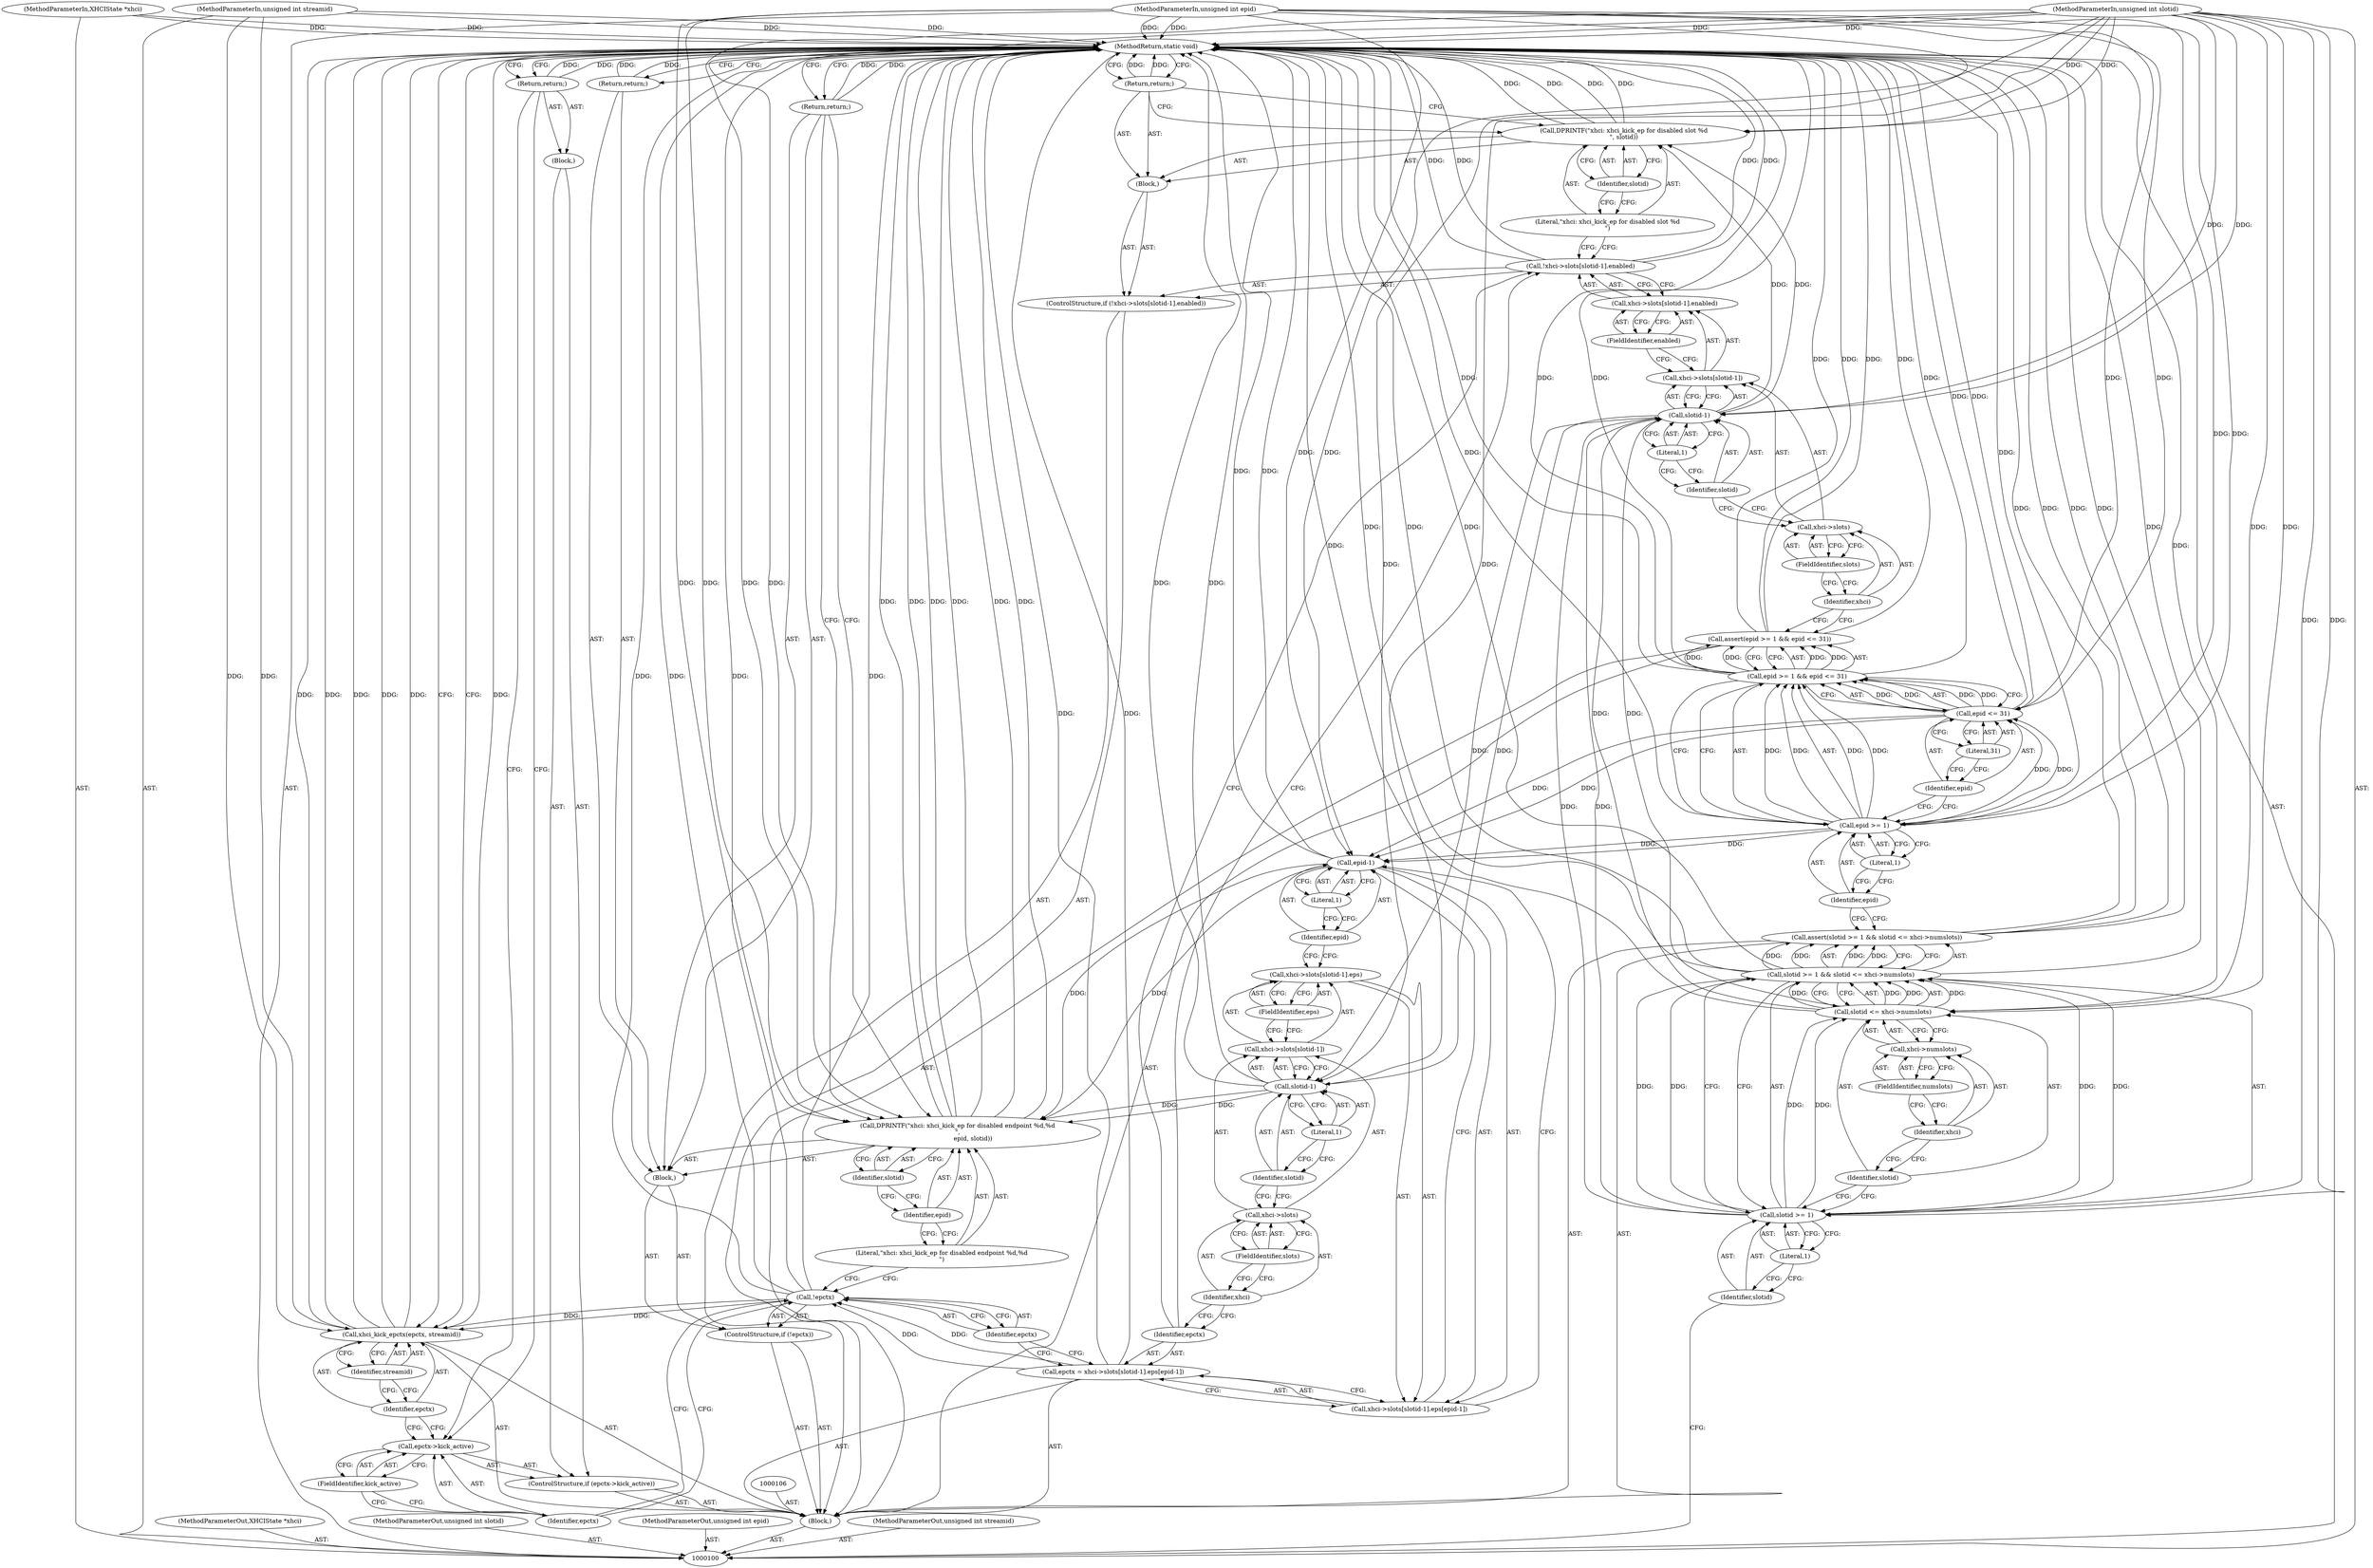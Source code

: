 digraph "0_qemu_96d87bdda3919bb16f754b3d3fd1227e1f38f13c" {
"1000175" [label="(MethodReturn,static void)"];
"1000101" [label="(MethodParameterIn,XHCIState *xhci)"];
"1000243" [label="(MethodParameterOut,XHCIState *xhci)"];
"1000102" [label="(MethodParameterIn,unsigned int slotid)"];
"1000244" [label="(MethodParameterOut,unsigned int slotid)"];
"1000138" [label="(Literal,\"xhci: xhci_kick_ep for disabled slot %d\n\")"];
"1000139" [label="(Identifier,slotid)"];
"1000137" [label="(Call,DPRINTF(\"xhci: xhci_kick_ep for disabled slot %d\n\", slotid))"];
"1000140" [label="(Return,return;)"];
"1000143" [label="(Call,xhci->slots[slotid-1].eps[epid-1])"];
"1000144" [label="(Call,xhci->slots[slotid-1].eps)"];
"1000145" [label="(Call,xhci->slots[slotid-1])"];
"1000146" [label="(Call,xhci->slots)"];
"1000147" [label="(Identifier,xhci)"];
"1000148" [label="(FieldIdentifier,slots)"];
"1000149" [label="(Call,slotid-1)"];
"1000150" [label="(Identifier,slotid)"];
"1000151" [label="(Literal,1)"];
"1000152" [label="(FieldIdentifier,eps)"];
"1000153" [label="(Call,epid-1)"];
"1000154" [label="(Identifier,epid)"];
"1000141" [label="(Call,epctx = xhci->slots[slotid-1].eps[epid-1])"];
"1000142" [label="(Identifier,epctx)"];
"1000155" [label="(Literal,1)"];
"1000159" [label="(Block,)"];
"1000156" [label="(ControlStructure,if (!epctx))"];
"1000157" [label="(Call,!epctx)"];
"1000158" [label="(Identifier,epctx)"];
"1000161" [label="(Literal,\"xhci: xhci_kick_ep for disabled endpoint %d,%d\n\")"];
"1000160" [label="(Call,DPRINTF(\"xhci: xhci_kick_ep for disabled endpoint %d,%d\n\",\n                epid, slotid))"];
"1000162" [label="(Identifier,epid)"];
"1000163" [label="(Identifier,slotid)"];
"1000164" [label="(Return,return;)"];
"1000165" [label="(Return,return;)"];
"1000103" [label="(MethodParameterIn,unsigned int epid)"];
"1000245" [label="(MethodParameterOut,unsigned int epid)"];
"1000104" [label="(MethodParameterIn,unsigned int streamid)"];
"1000246" [label="(MethodParameterOut,unsigned int streamid)"];
"1000169" [label="(FieldIdentifier,kick_active)"];
"1000170" [label="(Block,)"];
"1000166" [label="(ControlStructure,if (epctx->kick_active))"];
"1000167" [label="(Call,epctx->kick_active)"];
"1000168" [label="(Identifier,epctx)"];
"1000171" [label="(Return,return;)"];
"1000173" [label="(Identifier,epctx)"];
"1000174" [label="(Identifier,streamid)"];
"1000172" [label="(Call,xhci_kick_epctx(epctx, streamid))"];
"1000105" [label="(Block,)"];
"1000108" [label="(Call,slotid >= 1 && slotid <= xhci->numslots)"];
"1000109" [label="(Call,slotid >= 1)"];
"1000110" [label="(Identifier,slotid)"];
"1000111" [label="(Literal,1)"];
"1000112" [label="(Call,slotid <= xhci->numslots)"];
"1000113" [label="(Identifier,slotid)"];
"1000114" [label="(Call,xhci->numslots)"];
"1000115" [label="(Identifier,xhci)"];
"1000107" [label="(Call,assert(slotid >= 1 && slotid <= xhci->numslots))"];
"1000116" [label="(FieldIdentifier,numslots)"];
"1000118" [label="(Call,epid >= 1 && epid <= 31)"];
"1000119" [label="(Call,epid >= 1)"];
"1000120" [label="(Identifier,epid)"];
"1000121" [label="(Literal,1)"];
"1000122" [label="(Call,epid <= 31)"];
"1000123" [label="(Identifier,epid)"];
"1000124" [label="(Literal,31)"];
"1000117" [label="(Call,assert(epid >= 1 && epid <= 31))"];
"1000131" [label="(FieldIdentifier,slots)"];
"1000132" [label="(Call,slotid-1)"];
"1000133" [label="(Identifier,slotid)"];
"1000134" [label="(Literal,1)"];
"1000135" [label="(FieldIdentifier,enabled)"];
"1000125" [label="(ControlStructure,if (!xhci->slots[slotid-1].enabled))"];
"1000136" [label="(Block,)"];
"1000126" [label="(Call,!xhci->slots[slotid-1].enabled)"];
"1000127" [label="(Call,xhci->slots[slotid-1].enabled)"];
"1000128" [label="(Call,xhci->slots[slotid-1])"];
"1000129" [label="(Call,xhci->slots)"];
"1000130" [label="(Identifier,xhci)"];
"1000175" -> "1000100"  [label="AST: "];
"1000175" -> "1000140"  [label="CFG: "];
"1000175" -> "1000164"  [label="CFG: "];
"1000175" -> "1000165"  [label="CFG: "];
"1000175" -> "1000171"  [label="CFG: "];
"1000175" -> "1000172"  [label="CFG: "];
"1000165" -> "1000175"  [label="DDG: "];
"1000140" -> "1000175"  [label="DDG: "];
"1000117" -> "1000175"  [label="DDG: "];
"1000117" -> "1000175"  [label="DDG: "];
"1000126" -> "1000175"  [label="DDG: "];
"1000126" -> "1000175"  [label="DDG: "];
"1000172" -> "1000175"  [label="DDG: "];
"1000172" -> "1000175"  [label="DDG: "];
"1000172" -> "1000175"  [label="DDG: "];
"1000107" -> "1000175"  [label="DDG: "];
"1000107" -> "1000175"  [label="DDG: "];
"1000157" -> "1000175"  [label="DDG: "];
"1000157" -> "1000175"  [label="DDG: "];
"1000104" -> "1000175"  [label="DDG: "];
"1000153" -> "1000175"  [label="DDG: "];
"1000149" -> "1000175"  [label="DDG: "];
"1000118" -> "1000175"  [label="DDG: "];
"1000118" -> "1000175"  [label="DDG: "];
"1000112" -> "1000175"  [label="DDG: "];
"1000160" -> "1000175"  [label="DDG: "];
"1000160" -> "1000175"  [label="DDG: "];
"1000160" -> "1000175"  [label="DDG: "];
"1000122" -> "1000175"  [label="DDG: "];
"1000137" -> "1000175"  [label="DDG: "];
"1000137" -> "1000175"  [label="DDG: "];
"1000103" -> "1000175"  [label="DDG: "];
"1000102" -> "1000175"  [label="DDG: "];
"1000108" -> "1000175"  [label="DDG: "];
"1000108" -> "1000175"  [label="DDG: "];
"1000101" -> "1000175"  [label="DDG: "];
"1000119" -> "1000175"  [label="DDG: "];
"1000141" -> "1000175"  [label="DDG: "];
"1000164" -> "1000175"  [label="DDG: "];
"1000171" -> "1000175"  [label="DDG: "];
"1000101" -> "1000100"  [label="AST: "];
"1000101" -> "1000175"  [label="DDG: "];
"1000243" -> "1000100"  [label="AST: "];
"1000102" -> "1000100"  [label="AST: "];
"1000102" -> "1000175"  [label="DDG: "];
"1000102" -> "1000109"  [label="DDG: "];
"1000102" -> "1000112"  [label="DDG: "];
"1000102" -> "1000132"  [label="DDG: "];
"1000102" -> "1000137"  [label="DDG: "];
"1000102" -> "1000149"  [label="DDG: "];
"1000102" -> "1000160"  [label="DDG: "];
"1000244" -> "1000100"  [label="AST: "];
"1000138" -> "1000137"  [label="AST: "];
"1000138" -> "1000126"  [label="CFG: "];
"1000139" -> "1000138"  [label="CFG: "];
"1000139" -> "1000137"  [label="AST: "];
"1000139" -> "1000138"  [label="CFG: "];
"1000137" -> "1000139"  [label="CFG: "];
"1000137" -> "1000136"  [label="AST: "];
"1000137" -> "1000139"  [label="CFG: "];
"1000138" -> "1000137"  [label="AST: "];
"1000139" -> "1000137"  [label="AST: "];
"1000140" -> "1000137"  [label="CFG: "];
"1000137" -> "1000175"  [label="DDG: "];
"1000137" -> "1000175"  [label="DDG: "];
"1000132" -> "1000137"  [label="DDG: "];
"1000102" -> "1000137"  [label="DDG: "];
"1000140" -> "1000136"  [label="AST: "];
"1000140" -> "1000137"  [label="CFG: "];
"1000175" -> "1000140"  [label="CFG: "];
"1000140" -> "1000175"  [label="DDG: "];
"1000143" -> "1000141"  [label="AST: "];
"1000143" -> "1000153"  [label="CFG: "];
"1000144" -> "1000143"  [label="AST: "];
"1000153" -> "1000143"  [label="AST: "];
"1000141" -> "1000143"  [label="CFG: "];
"1000144" -> "1000143"  [label="AST: "];
"1000144" -> "1000152"  [label="CFG: "];
"1000145" -> "1000144"  [label="AST: "];
"1000152" -> "1000144"  [label="AST: "];
"1000154" -> "1000144"  [label="CFG: "];
"1000145" -> "1000144"  [label="AST: "];
"1000145" -> "1000149"  [label="CFG: "];
"1000146" -> "1000145"  [label="AST: "];
"1000149" -> "1000145"  [label="AST: "];
"1000152" -> "1000145"  [label="CFG: "];
"1000146" -> "1000145"  [label="AST: "];
"1000146" -> "1000148"  [label="CFG: "];
"1000147" -> "1000146"  [label="AST: "];
"1000148" -> "1000146"  [label="AST: "];
"1000150" -> "1000146"  [label="CFG: "];
"1000147" -> "1000146"  [label="AST: "];
"1000147" -> "1000142"  [label="CFG: "];
"1000148" -> "1000147"  [label="CFG: "];
"1000148" -> "1000146"  [label="AST: "];
"1000148" -> "1000147"  [label="CFG: "];
"1000146" -> "1000148"  [label="CFG: "];
"1000149" -> "1000145"  [label="AST: "];
"1000149" -> "1000151"  [label="CFG: "];
"1000150" -> "1000149"  [label="AST: "];
"1000151" -> "1000149"  [label="AST: "];
"1000145" -> "1000149"  [label="CFG: "];
"1000149" -> "1000175"  [label="DDG: "];
"1000132" -> "1000149"  [label="DDG: "];
"1000102" -> "1000149"  [label="DDG: "];
"1000149" -> "1000160"  [label="DDG: "];
"1000150" -> "1000149"  [label="AST: "];
"1000150" -> "1000146"  [label="CFG: "];
"1000151" -> "1000150"  [label="CFG: "];
"1000151" -> "1000149"  [label="AST: "];
"1000151" -> "1000150"  [label="CFG: "];
"1000149" -> "1000151"  [label="CFG: "];
"1000152" -> "1000144"  [label="AST: "];
"1000152" -> "1000145"  [label="CFG: "];
"1000144" -> "1000152"  [label="CFG: "];
"1000153" -> "1000143"  [label="AST: "];
"1000153" -> "1000155"  [label="CFG: "];
"1000154" -> "1000153"  [label="AST: "];
"1000155" -> "1000153"  [label="AST: "];
"1000143" -> "1000153"  [label="CFG: "];
"1000153" -> "1000175"  [label="DDG: "];
"1000122" -> "1000153"  [label="DDG: "];
"1000119" -> "1000153"  [label="DDG: "];
"1000103" -> "1000153"  [label="DDG: "];
"1000153" -> "1000160"  [label="DDG: "];
"1000154" -> "1000153"  [label="AST: "];
"1000154" -> "1000144"  [label="CFG: "];
"1000155" -> "1000154"  [label="CFG: "];
"1000141" -> "1000105"  [label="AST: "];
"1000141" -> "1000143"  [label="CFG: "];
"1000142" -> "1000141"  [label="AST: "];
"1000143" -> "1000141"  [label="AST: "];
"1000158" -> "1000141"  [label="CFG: "];
"1000141" -> "1000175"  [label="DDG: "];
"1000141" -> "1000157"  [label="DDG: "];
"1000142" -> "1000141"  [label="AST: "];
"1000142" -> "1000126"  [label="CFG: "];
"1000147" -> "1000142"  [label="CFG: "];
"1000155" -> "1000153"  [label="AST: "];
"1000155" -> "1000154"  [label="CFG: "];
"1000153" -> "1000155"  [label="CFG: "];
"1000159" -> "1000156"  [label="AST: "];
"1000160" -> "1000159"  [label="AST: "];
"1000164" -> "1000159"  [label="AST: "];
"1000165" -> "1000159"  [label="AST: "];
"1000156" -> "1000105"  [label="AST: "];
"1000157" -> "1000156"  [label="AST: "];
"1000159" -> "1000156"  [label="AST: "];
"1000157" -> "1000156"  [label="AST: "];
"1000157" -> "1000158"  [label="CFG: "];
"1000158" -> "1000157"  [label="AST: "];
"1000161" -> "1000157"  [label="CFG: "];
"1000168" -> "1000157"  [label="CFG: "];
"1000157" -> "1000175"  [label="DDG: "];
"1000157" -> "1000175"  [label="DDG: "];
"1000141" -> "1000157"  [label="DDG: "];
"1000157" -> "1000172"  [label="DDG: "];
"1000158" -> "1000157"  [label="AST: "];
"1000158" -> "1000141"  [label="CFG: "];
"1000157" -> "1000158"  [label="CFG: "];
"1000161" -> "1000160"  [label="AST: "];
"1000161" -> "1000157"  [label="CFG: "];
"1000162" -> "1000161"  [label="CFG: "];
"1000160" -> "1000159"  [label="AST: "];
"1000160" -> "1000163"  [label="CFG: "];
"1000161" -> "1000160"  [label="AST: "];
"1000162" -> "1000160"  [label="AST: "];
"1000163" -> "1000160"  [label="AST: "];
"1000164" -> "1000160"  [label="CFG: "];
"1000160" -> "1000175"  [label="DDG: "];
"1000160" -> "1000175"  [label="DDG: "];
"1000160" -> "1000175"  [label="DDG: "];
"1000153" -> "1000160"  [label="DDG: "];
"1000103" -> "1000160"  [label="DDG: "];
"1000149" -> "1000160"  [label="DDG: "];
"1000102" -> "1000160"  [label="DDG: "];
"1000162" -> "1000160"  [label="AST: "];
"1000162" -> "1000161"  [label="CFG: "];
"1000163" -> "1000162"  [label="CFG: "];
"1000163" -> "1000160"  [label="AST: "];
"1000163" -> "1000162"  [label="CFG: "];
"1000160" -> "1000163"  [label="CFG: "];
"1000164" -> "1000159"  [label="AST: "];
"1000164" -> "1000160"  [label="CFG: "];
"1000175" -> "1000164"  [label="CFG: "];
"1000164" -> "1000175"  [label="DDG: "];
"1000165" -> "1000159"  [label="AST: "];
"1000175" -> "1000165"  [label="CFG: "];
"1000165" -> "1000175"  [label="DDG: "];
"1000103" -> "1000100"  [label="AST: "];
"1000103" -> "1000175"  [label="DDG: "];
"1000103" -> "1000119"  [label="DDG: "];
"1000103" -> "1000122"  [label="DDG: "];
"1000103" -> "1000153"  [label="DDG: "];
"1000103" -> "1000160"  [label="DDG: "];
"1000245" -> "1000100"  [label="AST: "];
"1000104" -> "1000100"  [label="AST: "];
"1000104" -> "1000175"  [label="DDG: "];
"1000104" -> "1000172"  [label="DDG: "];
"1000246" -> "1000100"  [label="AST: "];
"1000169" -> "1000167"  [label="AST: "];
"1000169" -> "1000168"  [label="CFG: "];
"1000167" -> "1000169"  [label="CFG: "];
"1000170" -> "1000166"  [label="AST: "];
"1000171" -> "1000170"  [label="AST: "];
"1000166" -> "1000105"  [label="AST: "];
"1000167" -> "1000166"  [label="AST: "];
"1000170" -> "1000166"  [label="AST: "];
"1000167" -> "1000166"  [label="AST: "];
"1000167" -> "1000169"  [label="CFG: "];
"1000168" -> "1000167"  [label="AST: "];
"1000169" -> "1000167"  [label="AST: "];
"1000171" -> "1000167"  [label="CFG: "];
"1000173" -> "1000167"  [label="CFG: "];
"1000168" -> "1000167"  [label="AST: "];
"1000168" -> "1000157"  [label="CFG: "];
"1000169" -> "1000168"  [label="CFG: "];
"1000171" -> "1000170"  [label="AST: "];
"1000171" -> "1000167"  [label="CFG: "];
"1000175" -> "1000171"  [label="CFG: "];
"1000171" -> "1000175"  [label="DDG: "];
"1000173" -> "1000172"  [label="AST: "];
"1000173" -> "1000167"  [label="CFG: "];
"1000174" -> "1000173"  [label="CFG: "];
"1000174" -> "1000172"  [label="AST: "];
"1000174" -> "1000173"  [label="CFG: "];
"1000172" -> "1000174"  [label="CFG: "];
"1000172" -> "1000105"  [label="AST: "];
"1000172" -> "1000174"  [label="CFG: "];
"1000173" -> "1000172"  [label="AST: "];
"1000174" -> "1000172"  [label="AST: "];
"1000175" -> "1000172"  [label="CFG: "];
"1000172" -> "1000175"  [label="DDG: "];
"1000172" -> "1000175"  [label="DDG: "];
"1000172" -> "1000175"  [label="DDG: "];
"1000157" -> "1000172"  [label="DDG: "];
"1000104" -> "1000172"  [label="DDG: "];
"1000105" -> "1000100"  [label="AST: "];
"1000106" -> "1000105"  [label="AST: "];
"1000107" -> "1000105"  [label="AST: "];
"1000117" -> "1000105"  [label="AST: "];
"1000125" -> "1000105"  [label="AST: "];
"1000141" -> "1000105"  [label="AST: "];
"1000156" -> "1000105"  [label="AST: "];
"1000166" -> "1000105"  [label="AST: "];
"1000172" -> "1000105"  [label="AST: "];
"1000108" -> "1000107"  [label="AST: "];
"1000108" -> "1000109"  [label="CFG: "];
"1000108" -> "1000112"  [label="CFG: "];
"1000109" -> "1000108"  [label="AST: "];
"1000112" -> "1000108"  [label="AST: "];
"1000107" -> "1000108"  [label="CFG: "];
"1000108" -> "1000175"  [label="DDG: "];
"1000108" -> "1000175"  [label="DDG: "];
"1000108" -> "1000107"  [label="DDG: "];
"1000108" -> "1000107"  [label="DDG: "];
"1000109" -> "1000108"  [label="DDG: "];
"1000109" -> "1000108"  [label="DDG: "];
"1000112" -> "1000108"  [label="DDG: "];
"1000112" -> "1000108"  [label="DDG: "];
"1000109" -> "1000108"  [label="AST: "];
"1000109" -> "1000111"  [label="CFG: "];
"1000110" -> "1000109"  [label="AST: "];
"1000111" -> "1000109"  [label="AST: "];
"1000113" -> "1000109"  [label="CFG: "];
"1000108" -> "1000109"  [label="CFG: "];
"1000109" -> "1000108"  [label="DDG: "];
"1000109" -> "1000108"  [label="DDG: "];
"1000102" -> "1000109"  [label="DDG: "];
"1000109" -> "1000112"  [label="DDG: "];
"1000109" -> "1000132"  [label="DDG: "];
"1000110" -> "1000109"  [label="AST: "];
"1000110" -> "1000100"  [label="CFG: "];
"1000111" -> "1000110"  [label="CFG: "];
"1000111" -> "1000109"  [label="AST: "];
"1000111" -> "1000110"  [label="CFG: "];
"1000109" -> "1000111"  [label="CFG: "];
"1000112" -> "1000108"  [label="AST: "];
"1000112" -> "1000114"  [label="CFG: "];
"1000113" -> "1000112"  [label="AST: "];
"1000114" -> "1000112"  [label="AST: "];
"1000108" -> "1000112"  [label="CFG: "];
"1000112" -> "1000175"  [label="DDG: "];
"1000112" -> "1000108"  [label="DDG: "];
"1000112" -> "1000108"  [label="DDG: "];
"1000109" -> "1000112"  [label="DDG: "];
"1000102" -> "1000112"  [label="DDG: "];
"1000112" -> "1000132"  [label="DDG: "];
"1000113" -> "1000112"  [label="AST: "];
"1000113" -> "1000109"  [label="CFG: "];
"1000115" -> "1000113"  [label="CFG: "];
"1000114" -> "1000112"  [label="AST: "];
"1000114" -> "1000116"  [label="CFG: "];
"1000115" -> "1000114"  [label="AST: "];
"1000116" -> "1000114"  [label="AST: "];
"1000112" -> "1000114"  [label="CFG: "];
"1000115" -> "1000114"  [label="AST: "];
"1000115" -> "1000113"  [label="CFG: "];
"1000116" -> "1000115"  [label="CFG: "];
"1000107" -> "1000105"  [label="AST: "];
"1000107" -> "1000108"  [label="CFG: "];
"1000108" -> "1000107"  [label="AST: "];
"1000120" -> "1000107"  [label="CFG: "];
"1000107" -> "1000175"  [label="DDG: "];
"1000107" -> "1000175"  [label="DDG: "];
"1000108" -> "1000107"  [label="DDG: "];
"1000108" -> "1000107"  [label="DDG: "];
"1000116" -> "1000114"  [label="AST: "];
"1000116" -> "1000115"  [label="CFG: "];
"1000114" -> "1000116"  [label="CFG: "];
"1000118" -> "1000117"  [label="AST: "];
"1000118" -> "1000119"  [label="CFG: "];
"1000118" -> "1000122"  [label="CFG: "];
"1000119" -> "1000118"  [label="AST: "];
"1000122" -> "1000118"  [label="AST: "];
"1000117" -> "1000118"  [label="CFG: "];
"1000118" -> "1000175"  [label="DDG: "];
"1000118" -> "1000175"  [label="DDG: "];
"1000118" -> "1000117"  [label="DDG: "];
"1000118" -> "1000117"  [label="DDG: "];
"1000119" -> "1000118"  [label="DDG: "];
"1000119" -> "1000118"  [label="DDG: "];
"1000122" -> "1000118"  [label="DDG: "];
"1000122" -> "1000118"  [label="DDG: "];
"1000119" -> "1000118"  [label="AST: "];
"1000119" -> "1000121"  [label="CFG: "];
"1000120" -> "1000119"  [label="AST: "];
"1000121" -> "1000119"  [label="AST: "];
"1000123" -> "1000119"  [label="CFG: "];
"1000118" -> "1000119"  [label="CFG: "];
"1000119" -> "1000175"  [label="DDG: "];
"1000119" -> "1000118"  [label="DDG: "];
"1000119" -> "1000118"  [label="DDG: "];
"1000103" -> "1000119"  [label="DDG: "];
"1000119" -> "1000122"  [label="DDG: "];
"1000119" -> "1000153"  [label="DDG: "];
"1000120" -> "1000119"  [label="AST: "];
"1000120" -> "1000107"  [label="CFG: "];
"1000121" -> "1000120"  [label="CFG: "];
"1000121" -> "1000119"  [label="AST: "];
"1000121" -> "1000120"  [label="CFG: "];
"1000119" -> "1000121"  [label="CFG: "];
"1000122" -> "1000118"  [label="AST: "];
"1000122" -> "1000124"  [label="CFG: "];
"1000123" -> "1000122"  [label="AST: "];
"1000124" -> "1000122"  [label="AST: "];
"1000118" -> "1000122"  [label="CFG: "];
"1000122" -> "1000175"  [label="DDG: "];
"1000122" -> "1000118"  [label="DDG: "];
"1000122" -> "1000118"  [label="DDG: "];
"1000119" -> "1000122"  [label="DDG: "];
"1000103" -> "1000122"  [label="DDG: "];
"1000122" -> "1000153"  [label="DDG: "];
"1000123" -> "1000122"  [label="AST: "];
"1000123" -> "1000119"  [label="CFG: "];
"1000124" -> "1000123"  [label="CFG: "];
"1000124" -> "1000122"  [label="AST: "];
"1000124" -> "1000123"  [label="CFG: "];
"1000122" -> "1000124"  [label="CFG: "];
"1000117" -> "1000105"  [label="AST: "];
"1000117" -> "1000118"  [label="CFG: "];
"1000118" -> "1000117"  [label="AST: "];
"1000130" -> "1000117"  [label="CFG: "];
"1000117" -> "1000175"  [label="DDG: "];
"1000117" -> "1000175"  [label="DDG: "];
"1000118" -> "1000117"  [label="DDG: "];
"1000118" -> "1000117"  [label="DDG: "];
"1000131" -> "1000129"  [label="AST: "];
"1000131" -> "1000130"  [label="CFG: "];
"1000129" -> "1000131"  [label="CFG: "];
"1000132" -> "1000128"  [label="AST: "];
"1000132" -> "1000134"  [label="CFG: "];
"1000133" -> "1000132"  [label="AST: "];
"1000134" -> "1000132"  [label="AST: "];
"1000128" -> "1000132"  [label="CFG: "];
"1000112" -> "1000132"  [label="DDG: "];
"1000109" -> "1000132"  [label="DDG: "];
"1000102" -> "1000132"  [label="DDG: "];
"1000132" -> "1000137"  [label="DDG: "];
"1000132" -> "1000149"  [label="DDG: "];
"1000133" -> "1000132"  [label="AST: "];
"1000133" -> "1000129"  [label="CFG: "];
"1000134" -> "1000133"  [label="CFG: "];
"1000134" -> "1000132"  [label="AST: "];
"1000134" -> "1000133"  [label="CFG: "];
"1000132" -> "1000134"  [label="CFG: "];
"1000135" -> "1000127"  [label="AST: "];
"1000135" -> "1000128"  [label="CFG: "];
"1000127" -> "1000135"  [label="CFG: "];
"1000125" -> "1000105"  [label="AST: "];
"1000126" -> "1000125"  [label="AST: "];
"1000136" -> "1000125"  [label="AST: "];
"1000136" -> "1000125"  [label="AST: "];
"1000137" -> "1000136"  [label="AST: "];
"1000140" -> "1000136"  [label="AST: "];
"1000126" -> "1000125"  [label="AST: "];
"1000126" -> "1000127"  [label="CFG: "];
"1000127" -> "1000126"  [label="AST: "];
"1000138" -> "1000126"  [label="CFG: "];
"1000142" -> "1000126"  [label="CFG: "];
"1000126" -> "1000175"  [label="DDG: "];
"1000126" -> "1000175"  [label="DDG: "];
"1000127" -> "1000126"  [label="AST: "];
"1000127" -> "1000135"  [label="CFG: "];
"1000128" -> "1000127"  [label="AST: "];
"1000135" -> "1000127"  [label="AST: "];
"1000126" -> "1000127"  [label="CFG: "];
"1000128" -> "1000127"  [label="AST: "];
"1000128" -> "1000132"  [label="CFG: "];
"1000129" -> "1000128"  [label="AST: "];
"1000132" -> "1000128"  [label="AST: "];
"1000135" -> "1000128"  [label="CFG: "];
"1000129" -> "1000128"  [label="AST: "];
"1000129" -> "1000131"  [label="CFG: "];
"1000130" -> "1000129"  [label="AST: "];
"1000131" -> "1000129"  [label="AST: "];
"1000133" -> "1000129"  [label="CFG: "];
"1000130" -> "1000129"  [label="AST: "];
"1000130" -> "1000117"  [label="CFG: "];
"1000131" -> "1000130"  [label="CFG: "];
}
